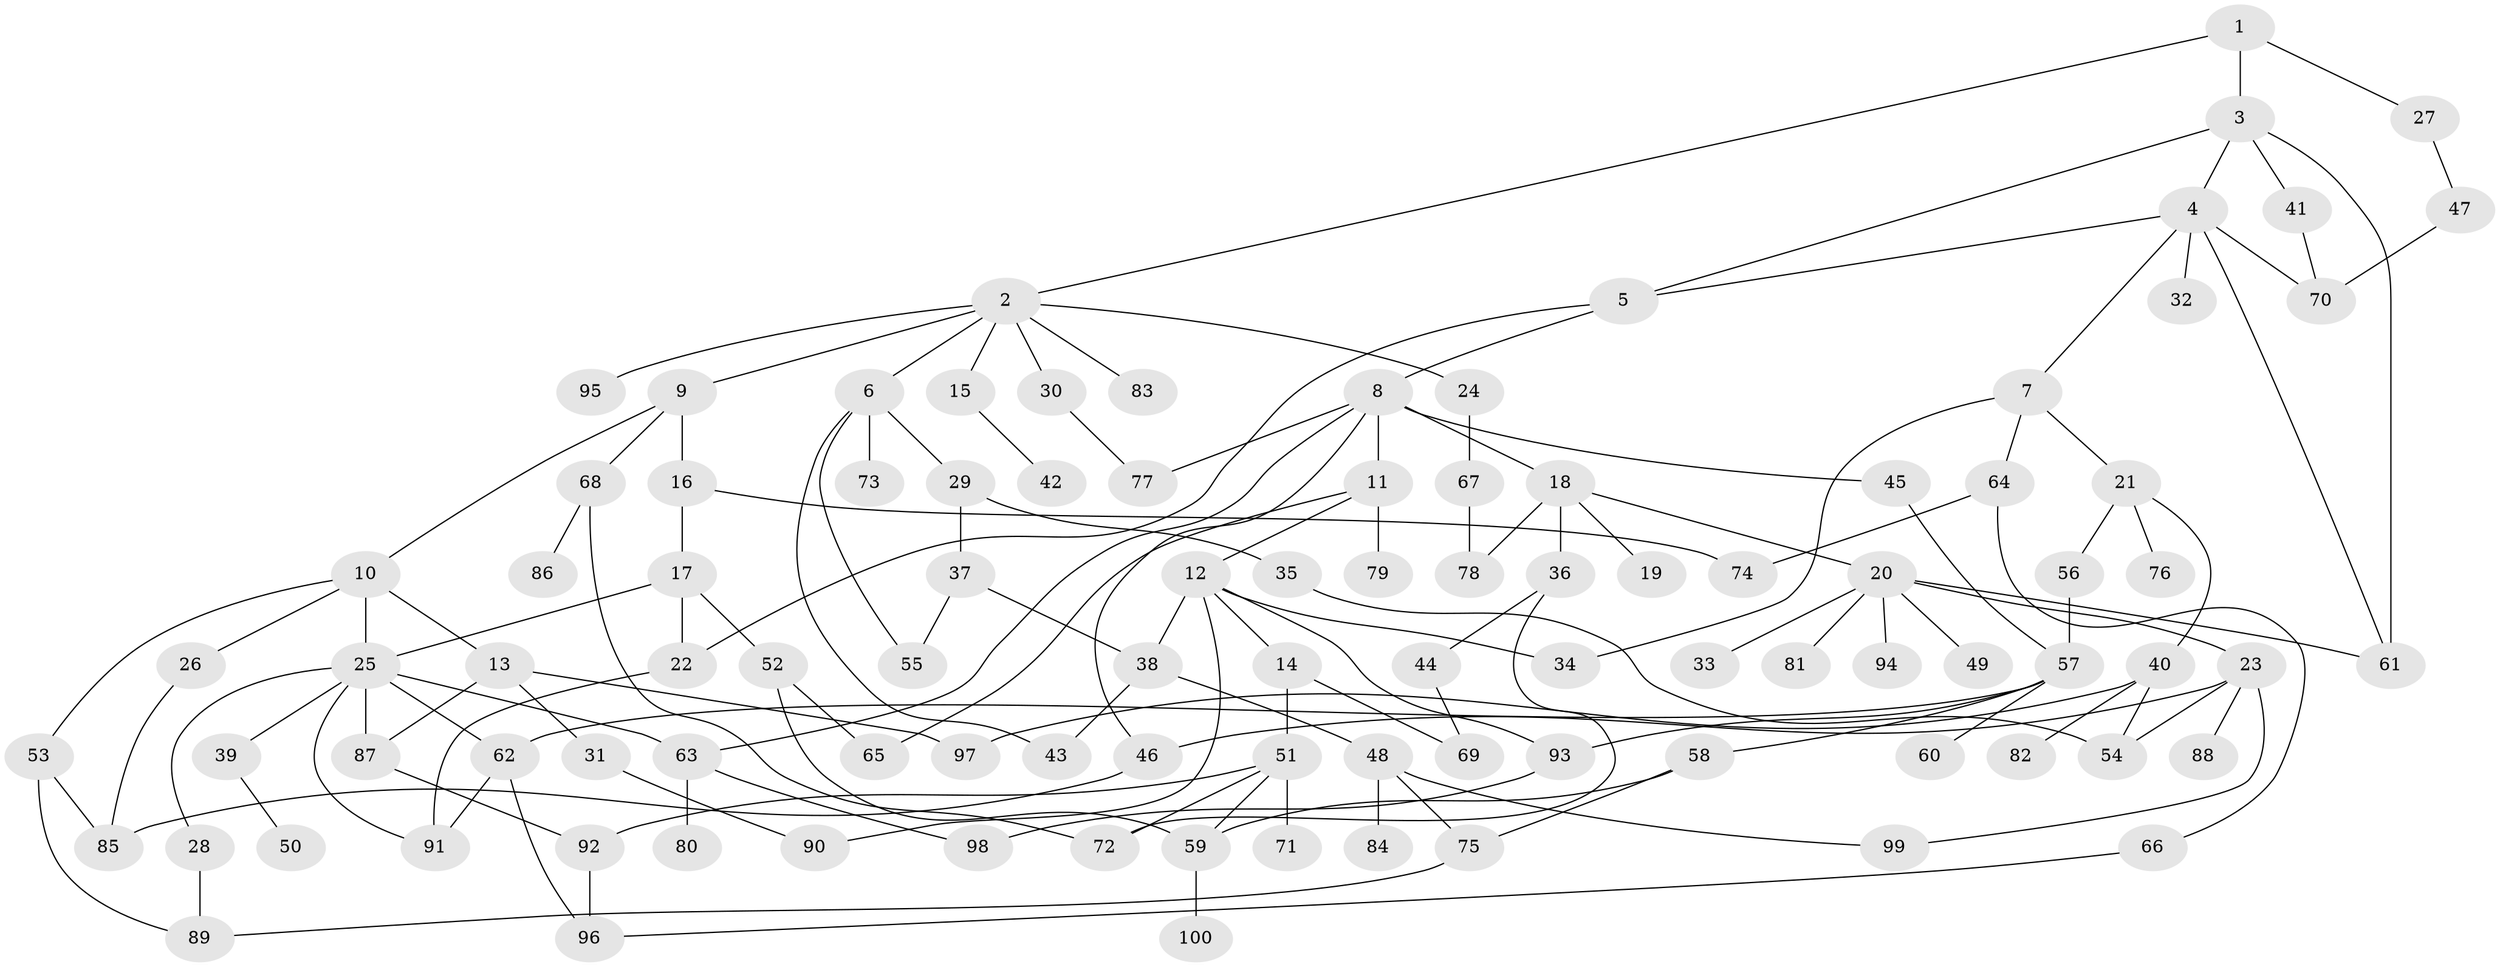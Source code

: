 // coarse degree distribution, {3: 0.17142857142857143, 13: 0.014285714285714285, 4: 0.17142857142857143, 6: 0.08571428571428572, 7: 0.014285714285714285, 5: 0.04285714285714286, 10: 0.014285714285714285, 2: 0.24285714285714285, 1: 0.24285714285714285}
// Generated by graph-tools (version 1.1) at 2025/16/03/04/25 18:16:53]
// undirected, 100 vertices, 141 edges
graph export_dot {
graph [start="1"]
  node [color=gray90,style=filled];
  1;
  2;
  3;
  4;
  5;
  6;
  7;
  8;
  9;
  10;
  11;
  12;
  13;
  14;
  15;
  16;
  17;
  18;
  19;
  20;
  21;
  22;
  23;
  24;
  25;
  26;
  27;
  28;
  29;
  30;
  31;
  32;
  33;
  34;
  35;
  36;
  37;
  38;
  39;
  40;
  41;
  42;
  43;
  44;
  45;
  46;
  47;
  48;
  49;
  50;
  51;
  52;
  53;
  54;
  55;
  56;
  57;
  58;
  59;
  60;
  61;
  62;
  63;
  64;
  65;
  66;
  67;
  68;
  69;
  70;
  71;
  72;
  73;
  74;
  75;
  76;
  77;
  78;
  79;
  80;
  81;
  82;
  83;
  84;
  85;
  86;
  87;
  88;
  89;
  90;
  91;
  92;
  93;
  94;
  95;
  96;
  97;
  98;
  99;
  100;
  1 -- 2;
  1 -- 3;
  1 -- 27;
  2 -- 6;
  2 -- 9;
  2 -- 15;
  2 -- 24;
  2 -- 30;
  2 -- 83;
  2 -- 95;
  3 -- 4;
  3 -- 41;
  3 -- 5;
  3 -- 61;
  4 -- 5;
  4 -- 7;
  4 -- 32;
  4 -- 61;
  4 -- 70;
  5 -- 8;
  5 -- 22;
  6 -- 29;
  6 -- 73;
  6 -- 43;
  6 -- 55;
  7 -- 21;
  7 -- 34;
  7 -- 64;
  8 -- 11;
  8 -- 18;
  8 -- 45;
  8 -- 46;
  8 -- 77;
  8 -- 63;
  9 -- 10;
  9 -- 16;
  9 -- 68;
  10 -- 13;
  10 -- 25;
  10 -- 26;
  10 -- 53;
  11 -- 12;
  11 -- 65;
  11 -- 79;
  12 -- 14;
  12 -- 38;
  12 -- 34;
  12 -- 90;
  12 -- 93;
  13 -- 31;
  13 -- 87;
  13 -- 97;
  14 -- 51;
  14 -- 69;
  15 -- 42;
  16 -- 17;
  16 -- 74;
  17 -- 22;
  17 -- 52;
  17 -- 25;
  18 -- 19;
  18 -- 20;
  18 -- 36;
  18 -- 78;
  20 -- 23;
  20 -- 33;
  20 -- 49;
  20 -- 81;
  20 -- 94;
  20 -- 61;
  21 -- 40;
  21 -- 56;
  21 -- 76;
  22 -- 91;
  23 -- 54;
  23 -- 88;
  23 -- 46;
  23 -- 99;
  24 -- 67;
  25 -- 28;
  25 -- 39;
  25 -- 62;
  25 -- 63;
  25 -- 87;
  25 -- 91;
  26 -- 85;
  27 -- 47;
  28 -- 89;
  29 -- 35;
  29 -- 37;
  30 -- 77;
  31 -- 90;
  35 -- 54;
  36 -- 44;
  36 -- 72;
  37 -- 55;
  37 -- 38;
  38 -- 43;
  38 -- 48;
  39 -- 50;
  40 -- 82;
  40 -- 97;
  40 -- 54;
  41 -- 70;
  44 -- 69;
  45 -- 57;
  46 -- 85;
  47 -- 70;
  48 -- 75;
  48 -- 84;
  48 -- 99;
  51 -- 59;
  51 -- 71;
  51 -- 72;
  51 -- 92;
  52 -- 59;
  52 -- 65;
  53 -- 85;
  53 -- 89;
  56 -- 57;
  57 -- 58;
  57 -- 60;
  57 -- 93;
  57 -- 62;
  58 -- 75;
  58 -- 59;
  59 -- 100;
  62 -- 96;
  62 -- 91;
  63 -- 80;
  63 -- 98;
  64 -- 66;
  64 -- 74;
  66 -- 96;
  67 -- 78;
  68 -- 86;
  68 -- 72;
  75 -- 89;
  87 -- 92;
  92 -- 96;
  93 -- 98;
}
